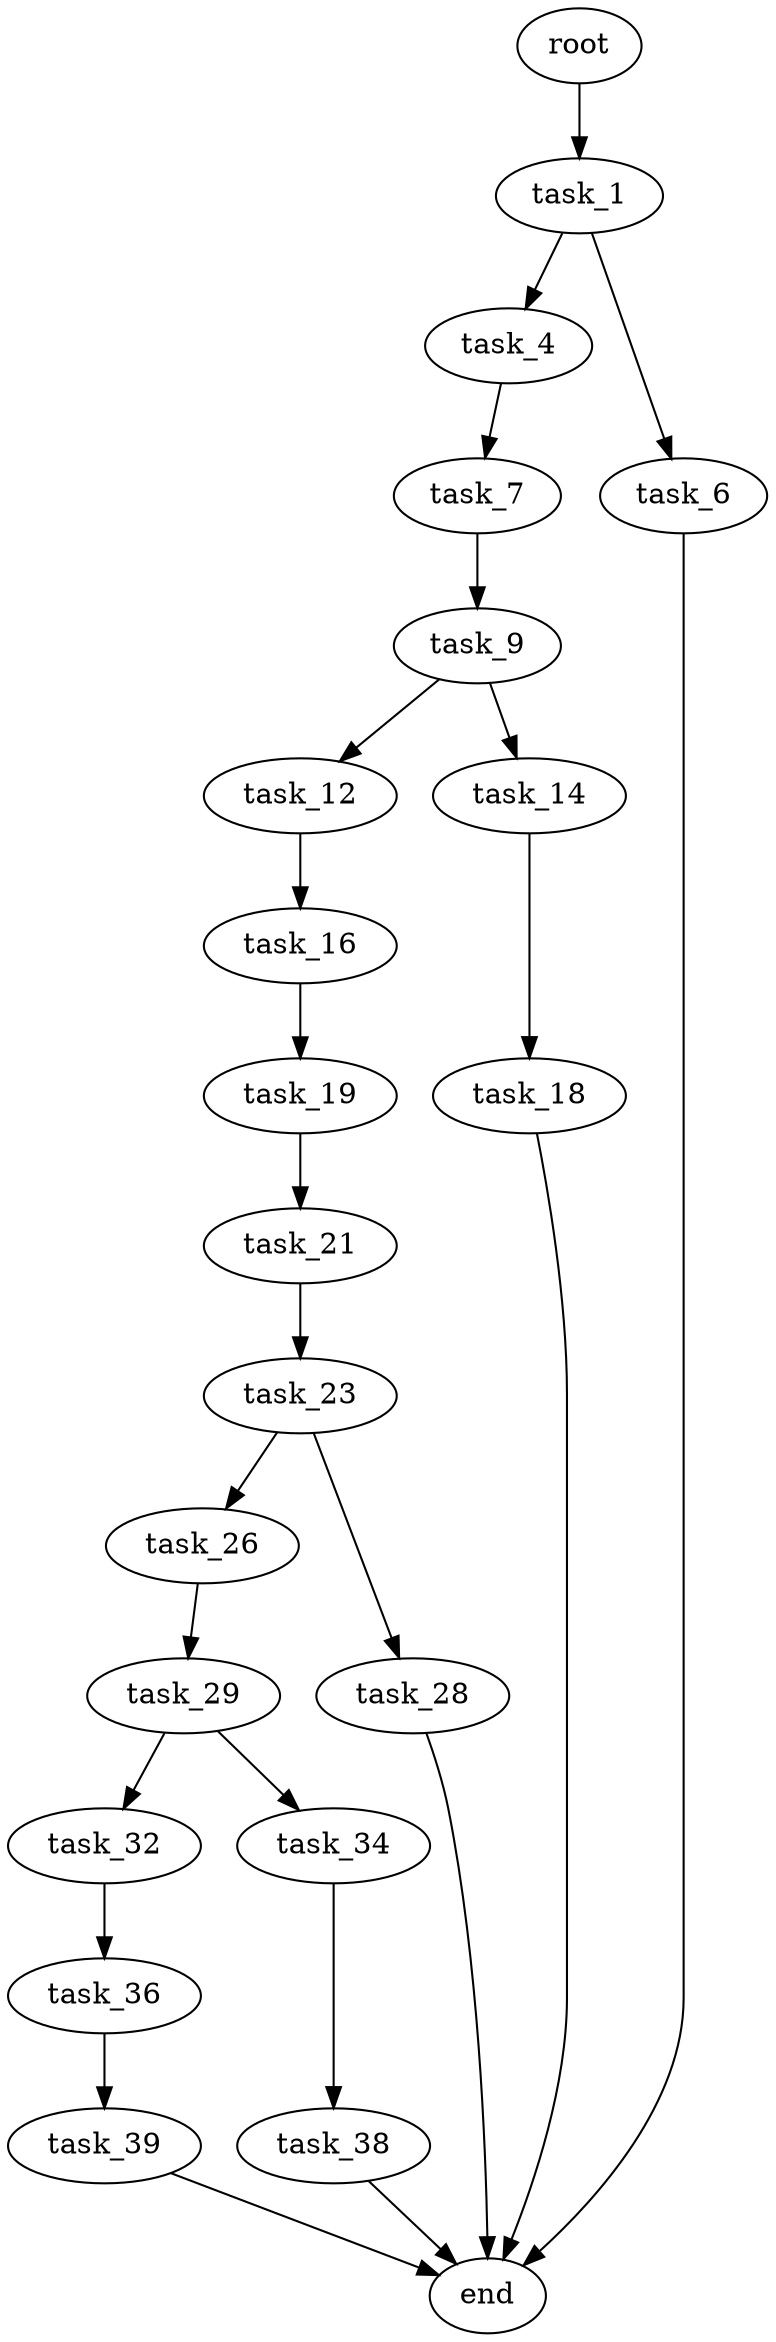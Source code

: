 digraph G {
  root [size="0.000000"];
  task_1 [size="28991029248.000000"];
  task_4 [size="1210838339.000000"];
  task_6 [size="15913806015.000000"];
  task_7 [size="1060184161227.000000"];
  task_9 [size="368293445632.000000"];
  task_12 [size="4829819954.000000"];
  task_14 [size="16585565667.000000"];
  task_16 [size="588444608071.000000"];
  task_18 [size="368293445632.000000"];
  task_19 [size="68719476736.000000"];
  task_21 [size="23948283950.000000"];
  task_23 [size="880054622252.000000"];
  task_26 [size="18106761307.000000"];
  task_28 [size="90339140079.000000"];
  task_29 [size="12198910520.000000"];
  task_32 [size="231928233984.000000"];
  task_34 [size="782757789696.000000"];
  task_36 [size="4305271384.000000"];
  task_38 [size="14486072103.000000"];
  task_39 [size="68719476736.000000"];
  end [size="0.000000"];

  root -> task_1 [size="1.000000"];
  task_1 -> task_4 [size="75497472.000000"];
  task_1 -> task_6 [size="75497472.000000"];
  task_4 -> task_7 [size="33554432.000000"];
  task_6 -> end [size="1.000000"];
  task_7 -> task_9 [size="838860800.000000"];
  task_9 -> task_12 [size="411041792.000000"];
  task_9 -> task_14 [size="411041792.000000"];
  task_12 -> task_16 [size="75497472.000000"];
  task_14 -> task_18 [size="411041792.000000"];
  task_16 -> task_19 [size="536870912.000000"];
  task_18 -> end [size="1.000000"];
  task_19 -> task_21 [size="134217728.000000"];
  task_21 -> task_23 [size="411041792.000000"];
  task_23 -> task_26 [size="536870912.000000"];
  task_23 -> task_28 [size="536870912.000000"];
  task_26 -> task_29 [size="679477248.000000"];
  task_28 -> end [size="1.000000"];
  task_29 -> task_32 [size="209715200.000000"];
  task_29 -> task_34 [size="209715200.000000"];
  task_32 -> task_36 [size="301989888.000000"];
  task_34 -> task_38 [size="679477248.000000"];
  task_36 -> task_39 [size="411041792.000000"];
  task_38 -> end [size="1.000000"];
  task_39 -> end [size="1.000000"];
}
